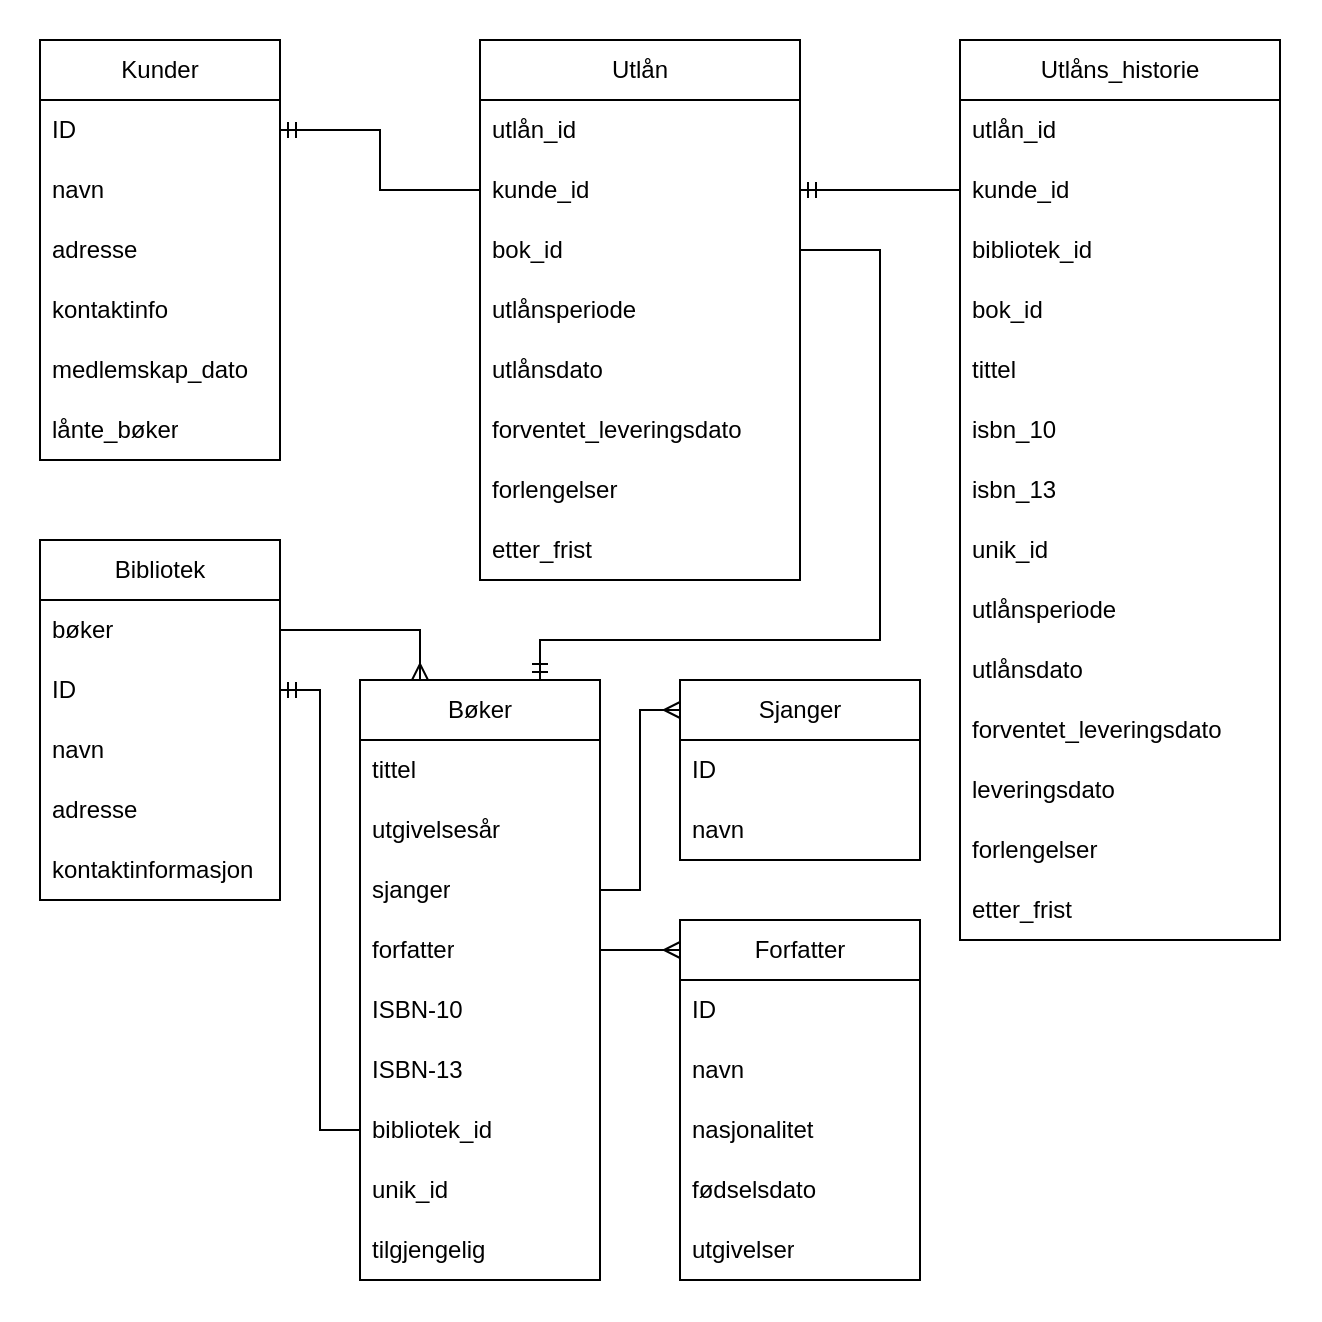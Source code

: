 <mxfile version="27.0.9">
  <diagram name="Page-1" id="8rgipcuAoOZgrDa_7SMZ">
    <mxGraphModel dx="1042" dy="634" grid="1" gridSize="10" guides="1" tooltips="1" connect="1" arrows="1" fold="1" page="1" pageScale="1" pageWidth="660" pageHeight="660" math="0" shadow="0">
      <root>
        <mxCell id="0" />
        <mxCell id="1" parent="0" />
        <mxCell id="Ne1NvxteqIb4retgcTh3-93" value="" style="rounded=0;whiteSpace=wrap;html=1;fillColor=none;dashed=1;strokeColor=none;" vertex="1" parent="1">
          <mxGeometry x="340" y="340" width="120" height="30" as="geometry" />
        </mxCell>
        <mxCell id="Ne1NvxteqIb4retgcTh3-88" value="" style="rounded=0;whiteSpace=wrap;html=1;fillColor=none;dashed=1;strokeColor=none;" vertex="1" parent="1">
          <mxGeometry x="340" y="460" width="120" height="30" as="geometry" />
        </mxCell>
        <mxCell id="H_eDX19AWwY53PTKaIua-1" value="Bibliotek" style="swimlane;fontStyle=0;childLayout=stackLayout;horizontal=1;startSize=30;horizontalStack=0;resizeParent=1;resizeParentMax=0;resizeLast=0;collapsible=1;marginBottom=0;whiteSpace=wrap;html=1;" parent="1" vertex="1">
          <mxGeometry x="20" y="270" width="120" height="180" as="geometry">
            <mxRectangle x="120" y="120" width="90" height="30" as="alternateBounds" />
          </mxGeometry>
        </mxCell>
        <mxCell id="H_eDX19AWwY53PTKaIua-20" value="bøker" style="text;strokeColor=none;fillColor=none;align=left;verticalAlign=middle;spacingLeft=4;spacingRight=4;overflow=hidden;points=[[0,0.5],[1,0.5]];portConstraint=eastwest;rotatable=0;whiteSpace=wrap;html=1;" parent="H_eDX19AWwY53PTKaIua-1" vertex="1">
          <mxGeometry y="30" width="120" height="30" as="geometry" />
        </mxCell>
        <mxCell id="H_eDX19AWwY53PTKaIua-2" value="ID" style="text;strokeColor=none;fillColor=none;align=left;verticalAlign=middle;spacingLeft=4;spacingRight=4;overflow=hidden;points=[[0,0.5],[1,0.5]];portConstraint=eastwest;rotatable=0;whiteSpace=wrap;html=1;" parent="H_eDX19AWwY53PTKaIua-1" vertex="1">
          <mxGeometry y="60" width="120" height="30" as="geometry" />
        </mxCell>
        <mxCell id="H_eDX19AWwY53PTKaIua-3" value="navn" style="text;strokeColor=none;fillColor=none;align=left;verticalAlign=middle;spacingLeft=4;spacingRight=4;overflow=hidden;points=[[0,0.5],[1,0.5]];portConstraint=eastwest;rotatable=0;whiteSpace=wrap;html=1;" parent="H_eDX19AWwY53PTKaIua-1" vertex="1">
          <mxGeometry y="90" width="120" height="30" as="geometry" />
        </mxCell>
        <mxCell id="H_eDX19AWwY53PTKaIua-4" value="adresse" style="text;strokeColor=none;fillColor=none;align=left;verticalAlign=middle;spacingLeft=4;spacingRight=4;overflow=hidden;points=[[0,0.5],[1,0.5]];portConstraint=eastwest;rotatable=0;whiteSpace=wrap;html=1;" parent="H_eDX19AWwY53PTKaIua-1" vertex="1">
          <mxGeometry y="120" width="120" height="30" as="geometry" />
        </mxCell>
        <mxCell id="H_eDX19AWwY53PTKaIua-19" value="kontaktinformasjon" style="text;strokeColor=none;fillColor=none;align=left;verticalAlign=middle;spacingLeft=4;spacingRight=4;overflow=hidden;points=[[0,0.5],[1,0.5]];portConstraint=eastwest;rotatable=0;whiteSpace=wrap;html=1;" parent="H_eDX19AWwY53PTKaIua-1" vertex="1">
          <mxGeometry y="150" width="120" height="30" as="geometry" />
        </mxCell>
        <mxCell id="H_eDX19AWwY53PTKaIua-5" value="Bøker" style="swimlane;fontStyle=0;childLayout=stackLayout;horizontal=1;startSize=30;horizontalStack=0;resizeParent=1;resizeParentMax=0;resizeLast=0;collapsible=1;marginBottom=0;whiteSpace=wrap;html=1;" parent="1" vertex="1">
          <mxGeometry x="180" y="340" width="120" height="300" as="geometry" />
        </mxCell>
        <mxCell id="H_eDX19AWwY53PTKaIua-6" value="tittel" style="text;strokeColor=none;fillColor=none;align=left;verticalAlign=middle;spacingLeft=4;spacingRight=4;overflow=hidden;points=[[0,0.5],[1,0.5]];portConstraint=eastwest;rotatable=0;whiteSpace=wrap;html=1;" parent="H_eDX19AWwY53PTKaIua-5" vertex="1">
          <mxGeometry y="30" width="120" height="30" as="geometry" />
        </mxCell>
        <mxCell id="H_eDX19AWwY53PTKaIua-7" value="utgivelsesår" style="text;strokeColor=none;fillColor=none;align=left;verticalAlign=middle;spacingLeft=4;spacingRight=4;overflow=hidden;points=[[0,0.5],[1,0.5]];portConstraint=eastwest;rotatable=0;whiteSpace=wrap;html=1;" parent="H_eDX19AWwY53PTKaIua-5" vertex="1">
          <mxGeometry y="60" width="120" height="30" as="geometry" />
        </mxCell>
        <mxCell id="H_eDX19AWwY53PTKaIua-8" value="sjanger" style="text;strokeColor=none;fillColor=none;align=left;verticalAlign=middle;spacingLeft=4;spacingRight=4;overflow=hidden;points=[[0,0.5],[1,0.5]];portConstraint=eastwest;rotatable=0;whiteSpace=wrap;html=1;" parent="H_eDX19AWwY53PTKaIua-5" vertex="1">
          <mxGeometry y="90" width="120" height="30" as="geometry" />
        </mxCell>
        <mxCell id="H_eDX19AWwY53PTKaIua-21" value="forfatter" style="text;strokeColor=none;fillColor=none;align=left;verticalAlign=middle;spacingLeft=4;spacingRight=4;overflow=hidden;points=[[0,0.5],[1,0.5]];portConstraint=eastwest;rotatable=0;whiteSpace=wrap;html=1;" parent="H_eDX19AWwY53PTKaIua-5" vertex="1">
          <mxGeometry y="120" width="120" height="30" as="geometry" />
        </mxCell>
        <mxCell id="H_eDX19AWwY53PTKaIua-22" value="ISBN-10" style="text;strokeColor=none;fillColor=none;align=left;verticalAlign=middle;spacingLeft=4;spacingRight=4;overflow=hidden;points=[[0,0.5],[1,0.5]];portConstraint=eastwest;rotatable=0;whiteSpace=wrap;html=1;" parent="H_eDX19AWwY53PTKaIua-5" vertex="1">
          <mxGeometry y="150" width="120" height="30" as="geometry" />
        </mxCell>
        <mxCell id="H_eDX19AWwY53PTKaIua-23" value="ISBN-13" style="text;strokeColor=none;fillColor=none;align=left;verticalAlign=middle;spacingLeft=4;spacingRight=4;overflow=hidden;points=[[0,0.5],[1,0.5]];portConstraint=eastwest;rotatable=0;whiteSpace=wrap;html=1;" parent="H_eDX19AWwY53PTKaIua-5" vertex="1">
          <mxGeometry y="180" width="120" height="30" as="geometry" />
        </mxCell>
        <mxCell id="H_eDX19AWwY53PTKaIua-24" value="bibliotek_id" style="text;strokeColor=none;fillColor=none;align=left;verticalAlign=middle;spacingLeft=4;spacingRight=4;overflow=hidden;points=[[0,0.5],[1,0.5]];portConstraint=eastwest;rotatable=0;whiteSpace=wrap;html=1;" parent="H_eDX19AWwY53PTKaIua-5" vertex="1">
          <mxGeometry y="210" width="120" height="30" as="geometry" />
        </mxCell>
        <mxCell id="H_eDX19AWwY53PTKaIua-25" value="unik_id" style="text;strokeColor=none;fillColor=none;align=left;verticalAlign=middle;spacingLeft=4;spacingRight=4;overflow=hidden;points=[[0,0.5],[1,0.5]];portConstraint=eastwest;rotatable=0;whiteSpace=wrap;html=1;" parent="H_eDX19AWwY53PTKaIua-5" vertex="1">
          <mxGeometry y="240" width="120" height="30" as="geometry" />
        </mxCell>
        <mxCell id="H_eDX19AWwY53PTKaIua-64" value="tilgjengelig" style="text;strokeColor=none;fillColor=none;align=left;verticalAlign=middle;spacingLeft=4;spacingRight=4;overflow=hidden;points=[[0,0.5],[1,0.5]];portConstraint=eastwest;rotatable=0;whiteSpace=wrap;html=1;" parent="H_eDX19AWwY53PTKaIua-5" vertex="1">
          <mxGeometry y="270" width="120" height="30" as="geometry" />
        </mxCell>
        <mxCell id="H_eDX19AWwY53PTKaIua-26" value="Forfatter" style="swimlane;fontStyle=0;childLayout=stackLayout;horizontal=1;startSize=30;horizontalStack=0;resizeParent=1;resizeParentMax=0;resizeLast=0;collapsible=1;marginBottom=0;whiteSpace=wrap;html=1;" parent="1" vertex="1">
          <mxGeometry x="340" y="460" width="120" height="180" as="geometry" />
        </mxCell>
        <mxCell id="H_eDX19AWwY53PTKaIua-27" value="ID" style="text;strokeColor=none;fillColor=none;align=left;verticalAlign=middle;spacingLeft=4;spacingRight=4;overflow=hidden;points=[[0,0.5],[1,0.5]];portConstraint=eastwest;rotatable=0;whiteSpace=wrap;html=1;" parent="H_eDX19AWwY53PTKaIua-26" vertex="1">
          <mxGeometry y="30" width="120" height="30" as="geometry" />
        </mxCell>
        <mxCell id="H_eDX19AWwY53PTKaIua-28" value="navn" style="text;strokeColor=none;fillColor=none;align=left;verticalAlign=middle;spacingLeft=4;spacingRight=4;overflow=hidden;points=[[0,0.5],[1,0.5]];portConstraint=eastwest;rotatable=0;whiteSpace=wrap;html=1;" parent="H_eDX19AWwY53PTKaIua-26" vertex="1">
          <mxGeometry y="60" width="120" height="30" as="geometry" />
        </mxCell>
        <mxCell id="H_eDX19AWwY53PTKaIua-29" value="nasjonalitet" style="text;strokeColor=none;fillColor=none;align=left;verticalAlign=middle;spacingLeft=4;spacingRight=4;overflow=hidden;points=[[0,0.5],[1,0.5]];portConstraint=eastwest;rotatable=0;whiteSpace=wrap;html=1;" parent="H_eDX19AWwY53PTKaIua-26" vertex="1">
          <mxGeometry y="90" width="120" height="30" as="geometry" />
        </mxCell>
        <mxCell id="H_eDX19AWwY53PTKaIua-31" value="fødselsdato" style="text;strokeColor=none;fillColor=none;align=left;verticalAlign=middle;spacingLeft=4;spacingRight=4;overflow=hidden;points=[[0,0.5],[1,0.5]];portConstraint=eastwest;rotatable=0;whiteSpace=wrap;html=1;" parent="H_eDX19AWwY53PTKaIua-26" vertex="1">
          <mxGeometry y="120" width="120" height="30" as="geometry" />
        </mxCell>
        <mxCell id="H_eDX19AWwY53PTKaIua-30" value="utgivelser" style="text;strokeColor=none;fillColor=none;align=left;verticalAlign=middle;spacingLeft=4;spacingRight=4;overflow=hidden;points=[[0,0.5],[1,0.5]];portConstraint=eastwest;rotatable=0;whiteSpace=wrap;html=1;" parent="H_eDX19AWwY53PTKaIua-26" vertex="1">
          <mxGeometry y="150" width="120" height="30" as="geometry" />
        </mxCell>
        <mxCell id="H_eDX19AWwY53PTKaIua-33" value="Kunder" style="swimlane;fontStyle=0;childLayout=stackLayout;horizontal=1;startSize=30;horizontalStack=0;resizeParent=1;resizeParentMax=0;resizeLast=0;collapsible=1;marginBottom=0;whiteSpace=wrap;html=1;" parent="1" vertex="1">
          <mxGeometry x="20" y="20" width="120" height="210" as="geometry" />
        </mxCell>
        <mxCell id="H_eDX19AWwY53PTKaIua-34" value="ID" style="text;strokeColor=none;fillColor=none;align=left;verticalAlign=middle;spacingLeft=4;spacingRight=4;overflow=hidden;points=[[0,0.5],[1,0.5]];portConstraint=eastwest;rotatable=0;whiteSpace=wrap;html=1;" parent="H_eDX19AWwY53PTKaIua-33" vertex="1">
          <mxGeometry y="30" width="120" height="30" as="geometry" />
        </mxCell>
        <mxCell id="H_eDX19AWwY53PTKaIua-35" value="navn" style="text;strokeColor=none;fillColor=none;align=left;verticalAlign=middle;spacingLeft=4;spacingRight=4;overflow=hidden;points=[[0,0.5],[1,0.5]];portConstraint=eastwest;rotatable=0;whiteSpace=wrap;html=1;" parent="H_eDX19AWwY53PTKaIua-33" vertex="1">
          <mxGeometry y="60" width="120" height="30" as="geometry" />
        </mxCell>
        <mxCell id="H_eDX19AWwY53PTKaIua-36" value="adresse" style="text;strokeColor=none;fillColor=none;align=left;verticalAlign=middle;spacingLeft=4;spacingRight=4;overflow=hidden;points=[[0,0.5],[1,0.5]];portConstraint=eastwest;rotatable=0;whiteSpace=wrap;html=1;" parent="H_eDX19AWwY53PTKaIua-33" vertex="1">
          <mxGeometry y="90" width="120" height="30" as="geometry" />
        </mxCell>
        <mxCell id="H_eDX19AWwY53PTKaIua-38" value="kontaktinfo" style="text;strokeColor=none;fillColor=none;align=left;verticalAlign=middle;spacingLeft=4;spacingRight=4;overflow=hidden;points=[[0,0.5],[1,0.5]];portConstraint=eastwest;rotatable=0;whiteSpace=wrap;html=1;" parent="H_eDX19AWwY53PTKaIua-33" vertex="1">
          <mxGeometry y="120" width="120" height="30" as="geometry" />
        </mxCell>
        <mxCell id="H_eDX19AWwY53PTKaIua-37" value="medlemskap_dato" style="text;strokeColor=none;fillColor=none;align=left;verticalAlign=middle;spacingLeft=4;spacingRight=4;overflow=hidden;points=[[0,0.5],[1,0.5]];portConstraint=eastwest;rotatable=0;whiteSpace=wrap;html=1;" parent="H_eDX19AWwY53PTKaIua-33" vertex="1">
          <mxGeometry y="150" width="120" height="30" as="geometry" />
        </mxCell>
        <mxCell id="H_eDX19AWwY53PTKaIua-40" value="lånte_bøker" style="text;strokeColor=none;fillColor=none;align=left;verticalAlign=middle;spacingLeft=4;spacingRight=4;overflow=hidden;points=[[0,0.5],[1,0.5]];portConstraint=eastwest;rotatable=0;whiteSpace=wrap;html=1;" parent="H_eDX19AWwY53PTKaIua-33" vertex="1">
          <mxGeometry y="180" width="120" height="30" as="geometry" />
        </mxCell>
        <mxCell id="H_eDX19AWwY53PTKaIua-42" value="Utlån" style="swimlane;fontStyle=0;childLayout=stackLayout;horizontal=1;startSize=30;horizontalStack=0;resizeParent=1;resizeParentMax=0;resizeLast=0;collapsible=1;marginBottom=0;whiteSpace=wrap;html=1;" parent="1" vertex="1">
          <mxGeometry x="240" y="20" width="160" height="270" as="geometry" />
        </mxCell>
        <mxCell id="Ne1NvxteqIb4retgcTh3-65" value="utlån_id" style="text;strokeColor=none;fillColor=none;align=left;verticalAlign=middle;spacingLeft=4;spacingRight=4;overflow=hidden;points=[[0,0.5],[1,0.5]];portConstraint=eastwest;rotatable=0;whiteSpace=wrap;html=1;" vertex="1" parent="H_eDX19AWwY53PTKaIua-42">
          <mxGeometry y="30" width="160" height="30" as="geometry" />
        </mxCell>
        <mxCell id="Ne1NvxteqIb4retgcTh3-66" value="kunde_id" style="text;strokeColor=none;fillColor=none;align=left;verticalAlign=middle;spacingLeft=4;spacingRight=4;overflow=hidden;points=[[0,0.5],[1,0.5]];portConstraint=eastwest;rotatable=0;whiteSpace=wrap;html=1;" vertex="1" parent="H_eDX19AWwY53PTKaIua-42">
          <mxGeometry y="60" width="160" height="30" as="geometry" />
        </mxCell>
        <mxCell id="H_eDX19AWwY53PTKaIua-43" value="bok_id" style="text;strokeColor=none;fillColor=none;align=left;verticalAlign=middle;spacingLeft=4;spacingRight=4;overflow=hidden;points=[[0,0.5],[1,0.5]];portConstraint=eastwest;rotatable=0;whiteSpace=wrap;html=1;" parent="H_eDX19AWwY53PTKaIua-42" vertex="1">
          <mxGeometry y="90" width="160" height="30" as="geometry" />
        </mxCell>
        <mxCell id="H_eDX19AWwY53PTKaIua-45" value="utlånsperiode" style="text;strokeColor=none;fillColor=none;align=left;verticalAlign=middle;spacingLeft=4;spacingRight=4;overflow=hidden;points=[[0,0.5],[1,0.5]];portConstraint=eastwest;rotatable=0;whiteSpace=wrap;html=1;" parent="H_eDX19AWwY53PTKaIua-42" vertex="1">
          <mxGeometry y="120" width="160" height="30" as="geometry" />
        </mxCell>
        <mxCell id="H_eDX19AWwY53PTKaIua-52" value="utlånsdato" style="text;strokeColor=none;fillColor=none;align=left;verticalAlign=middle;spacingLeft=4;spacingRight=4;overflow=hidden;points=[[0,0.5],[1,0.5]];portConstraint=eastwest;rotatable=0;whiteSpace=wrap;html=1;" parent="H_eDX19AWwY53PTKaIua-42" vertex="1">
          <mxGeometry y="150" width="160" height="30" as="geometry" />
        </mxCell>
        <mxCell id="H_eDX19AWwY53PTKaIua-51" value="forventet_leveringsdato" style="text;strokeColor=none;fillColor=none;align=left;verticalAlign=middle;spacingLeft=4;spacingRight=4;overflow=hidden;points=[[0,0.5],[1,0.5]];portConstraint=eastwest;rotatable=0;whiteSpace=wrap;html=1;" parent="H_eDX19AWwY53PTKaIua-42" vertex="1">
          <mxGeometry y="180" width="160" height="30" as="geometry" />
        </mxCell>
        <mxCell id="H_eDX19AWwY53PTKaIua-57" value="forlengelser" style="text;strokeColor=none;fillColor=none;align=left;verticalAlign=middle;spacingLeft=4;spacingRight=4;overflow=hidden;points=[[0,0.5],[1,0.5]];portConstraint=eastwest;rotatable=0;whiteSpace=wrap;html=1;" parent="H_eDX19AWwY53PTKaIua-42" vertex="1">
          <mxGeometry y="210" width="160" height="30" as="geometry" />
        </mxCell>
        <mxCell id="H_eDX19AWwY53PTKaIua-59" value="etter_frist" style="text;strokeColor=none;fillColor=none;align=left;verticalAlign=middle;spacingLeft=4;spacingRight=4;overflow=hidden;points=[[0,0.5],[1,0.5]];portConstraint=eastwest;rotatable=0;whiteSpace=wrap;html=1;" parent="H_eDX19AWwY53PTKaIua-42" vertex="1">
          <mxGeometry y="240" width="160" height="30" as="geometry" />
        </mxCell>
        <mxCell id="H_eDX19AWwY53PTKaIua-53" value="Utlåns_historie" style="swimlane;fontStyle=0;childLayout=stackLayout;horizontal=1;startSize=30;horizontalStack=0;resizeParent=1;resizeParentMax=0;resizeLast=0;collapsible=1;marginBottom=0;whiteSpace=wrap;html=1;" parent="1" vertex="1">
          <mxGeometry x="480" y="20" width="160" height="450" as="geometry" />
        </mxCell>
        <mxCell id="Ne1NvxteqIb4retgcTh3-74" value="utlån_id" style="text;strokeColor=none;fillColor=none;align=left;verticalAlign=middle;spacingLeft=4;spacingRight=4;overflow=hidden;points=[[0,0.5],[1,0.5]];portConstraint=eastwest;rotatable=0;whiteSpace=wrap;html=1;" vertex="1" parent="H_eDX19AWwY53PTKaIua-53">
          <mxGeometry y="30" width="160" height="30" as="geometry" />
        </mxCell>
        <mxCell id="Ne1NvxteqIb4retgcTh3-67" value="kunde_id" style="text;strokeColor=none;fillColor=none;align=left;verticalAlign=middle;spacingLeft=4;spacingRight=4;overflow=hidden;points=[[0,0.5],[1,0.5]];portConstraint=eastwest;rotatable=0;whiteSpace=wrap;html=1;" vertex="1" parent="H_eDX19AWwY53PTKaIua-53">
          <mxGeometry y="60" width="160" height="30" as="geometry" />
        </mxCell>
        <mxCell id="Ne1NvxteqIb4retgcTh3-75" value="bibliotek_id" style="text;strokeColor=none;fillColor=none;align=left;verticalAlign=middle;spacingLeft=4;spacingRight=4;overflow=hidden;points=[[0,0.5],[1,0.5]];portConstraint=eastwest;rotatable=0;whiteSpace=wrap;html=1;" vertex="1" parent="H_eDX19AWwY53PTKaIua-53">
          <mxGeometry y="90" width="160" height="30" as="geometry" />
        </mxCell>
        <mxCell id="Ne1NvxteqIb4retgcTh3-68" value="bok_id" style="text;strokeColor=none;fillColor=none;align=left;verticalAlign=middle;spacingLeft=4;spacingRight=4;overflow=hidden;points=[[0,0.5],[1,0.5]];portConstraint=eastwest;rotatable=0;whiteSpace=wrap;html=1;" vertex="1" parent="H_eDX19AWwY53PTKaIua-53">
          <mxGeometry y="120" width="160" height="30" as="geometry" />
        </mxCell>
        <mxCell id="Ne1NvxteqIb4retgcTh3-76" value="tittel" style="text;strokeColor=none;fillColor=none;align=left;verticalAlign=middle;spacingLeft=4;spacingRight=4;overflow=hidden;points=[[0,0.5],[1,0.5]];portConstraint=eastwest;rotatable=0;whiteSpace=wrap;html=1;" vertex="1" parent="H_eDX19AWwY53PTKaIua-53">
          <mxGeometry y="150" width="160" height="30" as="geometry" />
        </mxCell>
        <mxCell id="Ne1NvxteqIb4retgcTh3-77" value="isbn_10" style="text;strokeColor=none;fillColor=none;align=left;verticalAlign=middle;spacingLeft=4;spacingRight=4;overflow=hidden;points=[[0,0.5],[1,0.5]];portConstraint=eastwest;rotatable=0;whiteSpace=wrap;html=1;" vertex="1" parent="H_eDX19AWwY53PTKaIua-53">
          <mxGeometry y="180" width="160" height="30" as="geometry" />
        </mxCell>
        <mxCell id="Ne1NvxteqIb4retgcTh3-78" value="isbn_13" style="text;strokeColor=none;fillColor=none;align=left;verticalAlign=middle;spacingLeft=4;spacingRight=4;overflow=hidden;points=[[0,0.5],[1,0.5]];portConstraint=eastwest;rotatable=0;whiteSpace=wrap;html=1;" vertex="1" parent="H_eDX19AWwY53PTKaIua-53">
          <mxGeometry y="210" width="160" height="30" as="geometry" />
        </mxCell>
        <mxCell id="Ne1NvxteqIb4retgcTh3-79" value="unik_id" style="text;strokeColor=none;fillColor=none;align=left;verticalAlign=middle;spacingLeft=4;spacingRight=4;overflow=hidden;points=[[0,0.5],[1,0.5]];portConstraint=eastwest;rotatable=0;whiteSpace=wrap;html=1;" vertex="1" parent="H_eDX19AWwY53PTKaIua-53">
          <mxGeometry y="240" width="160" height="30" as="geometry" />
        </mxCell>
        <mxCell id="Ne1NvxteqIb4retgcTh3-69" value="utlånsperiode" style="text;strokeColor=none;fillColor=none;align=left;verticalAlign=middle;spacingLeft=4;spacingRight=4;overflow=hidden;points=[[0,0.5],[1,0.5]];portConstraint=eastwest;rotatable=0;whiteSpace=wrap;html=1;" vertex="1" parent="H_eDX19AWwY53PTKaIua-53">
          <mxGeometry y="270" width="160" height="30" as="geometry" />
        </mxCell>
        <mxCell id="Ne1NvxteqIb4retgcTh3-70" value="utlånsdato" style="text;strokeColor=none;fillColor=none;align=left;verticalAlign=middle;spacingLeft=4;spacingRight=4;overflow=hidden;points=[[0,0.5],[1,0.5]];portConstraint=eastwest;rotatable=0;whiteSpace=wrap;html=1;" vertex="1" parent="H_eDX19AWwY53PTKaIua-53">
          <mxGeometry y="300" width="160" height="30" as="geometry" />
        </mxCell>
        <mxCell id="H_eDX19AWwY53PTKaIua-54" value="forventet_leveringsdato" style="text;strokeColor=none;fillColor=none;align=left;verticalAlign=middle;spacingLeft=4;spacingRight=4;overflow=hidden;points=[[0,0.5],[1,0.5]];portConstraint=eastwest;rotatable=0;whiteSpace=wrap;html=1;" parent="H_eDX19AWwY53PTKaIua-53" vertex="1">
          <mxGeometry y="330" width="160" height="30" as="geometry" />
        </mxCell>
        <mxCell id="Ne1NvxteqIb4retgcTh3-80" value="leveringsdato" style="text;strokeColor=none;fillColor=none;align=left;verticalAlign=middle;spacingLeft=4;spacingRight=4;overflow=hidden;points=[[0,0.5],[1,0.5]];portConstraint=eastwest;rotatable=0;whiteSpace=wrap;html=1;" vertex="1" parent="H_eDX19AWwY53PTKaIua-53">
          <mxGeometry y="360" width="160" height="30" as="geometry" />
        </mxCell>
        <mxCell id="Ne1NvxteqIb4retgcTh3-72" value="forlengelser" style="text;strokeColor=none;fillColor=none;align=left;verticalAlign=middle;spacingLeft=4;spacingRight=4;overflow=hidden;points=[[0,0.5],[1,0.5]];portConstraint=eastwest;rotatable=0;whiteSpace=wrap;html=1;" vertex="1" parent="H_eDX19AWwY53PTKaIua-53">
          <mxGeometry y="390" width="160" height="30" as="geometry" />
        </mxCell>
        <mxCell id="Ne1NvxteqIb4retgcTh3-73" value="etter_frist" style="text;strokeColor=none;fillColor=none;align=left;verticalAlign=middle;spacingLeft=4;spacingRight=4;overflow=hidden;points=[[0,0.5],[1,0.5]];portConstraint=eastwest;rotatable=0;whiteSpace=wrap;html=1;" vertex="1" parent="H_eDX19AWwY53PTKaIua-53">
          <mxGeometry y="420" width="160" height="30" as="geometry" />
        </mxCell>
        <mxCell id="Ne1NvxteqIb4retgcTh3-61" value="" style="endArrow=none;html=1;rounded=0;strokeColor=none;" edge="1" parent="1">
          <mxGeometry width="50" height="50" relative="1" as="geometry">
            <mxPoint as="sourcePoint" />
            <mxPoint x="659" as="targetPoint" />
          </mxGeometry>
        </mxCell>
        <mxCell id="Ne1NvxteqIb4retgcTh3-62" value="" style="endArrow=none;html=1;rounded=0;strokeColor=none;" edge="1" parent="1">
          <mxGeometry width="50" height="50" relative="1" as="geometry">
            <mxPoint y="659" as="sourcePoint" />
            <mxPoint as="targetPoint" />
          </mxGeometry>
        </mxCell>
        <mxCell id="Ne1NvxteqIb4retgcTh3-63" value="" style="endArrow=none;html=1;rounded=0;strokeColor=none;" edge="1" parent="1">
          <mxGeometry width="50" height="50" relative="1" as="geometry">
            <mxPoint x="659" y="659" as="sourcePoint" />
            <mxPoint x="659" as="targetPoint" />
          </mxGeometry>
        </mxCell>
        <mxCell id="Ne1NvxteqIb4retgcTh3-64" value="" style="endArrow=none;html=1;rounded=0;strokeColor=none;" edge="1" parent="1">
          <mxGeometry width="50" height="50" relative="1" as="geometry">
            <mxPoint y="659" as="sourcePoint" />
            <mxPoint x="659" y="659" as="targetPoint" />
          </mxGeometry>
        </mxCell>
        <mxCell id="Ne1NvxteqIb4retgcTh3-81" style="edgeStyle=orthogonalEdgeStyle;rounded=0;orthogonalLoop=1;jettySize=auto;html=1;exitX=0;exitY=0.5;exitDx=0;exitDy=0;entryX=1;entryY=0.5;entryDx=0;entryDy=0;endArrow=ERmandOne;endFill=0;" edge="1" parent="1" source="Ne1NvxteqIb4retgcTh3-66" target="H_eDX19AWwY53PTKaIua-34">
          <mxGeometry relative="1" as="geometry" />
        </mxCell>
        <mxCell id="Ne1NvxteqIb4retgcTh3-82" style="edgeStyle=orthogonalEdgeStyle;rounded=0;orthogonalLoop=1;jettySize=auto;html=1;exitX=0;exitY=0.5;exitDx=0;exitDy=0;entryX=1;entryY=0.5;entryDx=0;entryDy=0;endArrow=ERmandOne;endFill=0;" edge="1" parent="1" source="Ne1NvxteqIb4retgcTh3-67" target="Ne1NvxteqIb4retgcTh3-66">
          <mxGeometry relative="1" as="geometry" />
        </mxCell>
        <mxCell id="Ne1NvxteqIb4retgcTh3-83" style="edgeStyle=orthogonalEdgeStyle;rounded=0;orthogonalLoop=1;jettySize=auto;html=1;exitX=1;exitY=0.5;exitDx=0;exitDy=0;entryX=0.75;entryY=0;entryDx=0;entryDy=0;endArrow=ERmandOne;endFill=0;" edge="1" parent="1" source="H_eDX19AWwY53PTKaIua-43" target="H_eDX19AWwY53PTKaIua-5">
          <mxGeometry relative="1" as="geometry">
            <Array as="points">
              <mxPoint x="440" y="125" />
              <mxPoint x="440" y="320" />
              <mxPoint x="270" y="320" />
            </Array>
          </mxGeometry>
        </mxCell>
        <mxCell id="Ne1NvxteqIb4retgcTh3-84" style="edgeStyle=orthogonalEdgeStyle;rounded=0;orthogonalLoop=1;jettySize=auto;html=1;exitX=1;exitY=0.5;exitDx=0;exitDy=0;entryX=0.25;entryY=0;entryDx=0;entryDy=0;endArrow=ERmany;endFill=0;" edge="1" parent="1" source="H_eDX19AWwY53PTKaIua-20" target="H_eDX19AWwY53PTKaIua-5">
          <mxGeometry relative="1" as="geometry" />
        </mxCell>
        <mxCell id="Ne1NvxteqIb4retgcTh3-86" style="edgeStyle=orthogonalEdgeStyle;rounded=0;orthogonalLoop=1;jettySize=auto;html=1;exitX=0;exitY=0.5;exitDx=0;exitDy=0;entryX=1;entryY=0.5;entryDx=0;entryDy=0;endArrow=ERmandOne;endFill=0;" edge="1" parent="1" source="H_eDX19AWwY53PTKaIua-24" target="H_eDX19AWwY53PTKaIua-2">
          <mxGeometry relative="1" as="geometry" />
        </mxCell>
        <mxCell id="Ne1NvxteqIb4retgcTh3-87" style="edgeStyle=orthogonalEdgeStyle;rounded=0;orthogonalLoop=1;jettySize=auto;html=1;exitX=1;exitY=0.5;exitDx=0;exitDy=0;entryX=0;entryY=0.5;entryDx=0;entryDy=0;endArrow=ERmany;endFill=0;" edge="1" parent="1" source="H_eDX19AWwY53PTKaIua-21" target="Ne1NvxteqIb4retgcTh3-88">
          <mxGeometry relative="1" as="geometry">
            <mxPoint x="320" y="390" as="targetPoint" />
          </mxGeometry>
        </mxCell>
        <mxCell id="Ne1NvxteqIb4retgcTh3-89" value="Sjanger" style="swimlane;fontStyle=0;childLayout=stackLayout;horizontal=1;startSize=30;horizontalStack=0;resizeParent=1;resizeParentMax=0;resizeLast=0;collapsible=1;marginBottom=0;whiteSpace=wrap;html=1;" vertex="1" parent="1">
          <mxGeometry x="340" y="340" width="120" height="90" as="geometry" />
        </mxCell>
        <mxCell id="Ne1NvxteqIb4retgcTh3-90" value="ID" style="text;strokeColor=none;fillColor=none;align=left;verticalAlign=middle;spacingLeft=4;spacingRight=4;overflow=hidden;points=[[0,0.5],[1,0.5]];portConstraint=eastwest;rotatable=0;whiteSpace=wrap;html=1;" vertex="1" parent="Ne1NvxteqIb4retgcTh3-89">
          <mxGeometry y="30" width="120" height="30" as="geometry" />
        </mxCell>
        <mxCell id="Ne1NvxteqIb4retgcTh3-91" value="navn" style="text;strokeColor=none;fillColor=none;align=left;verticalAlign=middle;spacingLeft=4;spacingRight=4;overflow=hidden;points=[[0,0.5],[1,0.5]];portConstraint=eastwest;rotatable=0;whiteSpace=wrap;html=1;" vertex="1" parent="Ne1NvxteqIb4retgcTh3-89">
          <mxGeometry y="60" width="120" height="30" as="geometry" />
        </mxCell>
        <mxCell id="Ne1NvxteqIb4retgcTh3-94" style="edgeStyle=orthogonalEdgeStyle;rounded=0;orthogonalLoop=1;jettySize=auto;html=1;exitX=1;exitY=0.5;exitDx=0;exitDy=0;entryX=0;entryY=0.5;entryDx=0;entryDy=0;endArrow=ERmany;endFill=0;" edge="1" parent="1" source="H_eDX19AWwY53PTKaIua-8" target="Ne1NvxteqIb4retgcTh3-93">
          <mxGeometry relative="1" as="geometry" />
        </mxCell>
      </root>
    </mxGraphModel>
  </diagram>
</mxfile>
